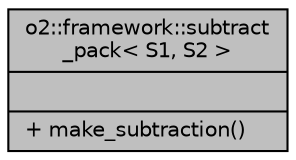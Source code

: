 digraph "o2::framework::subtract_pack&lt; S1, S2 &gt;"
{
 // INTERACTIVE_SVG=YES
  bgcolor="transparent";
  edge [fontname="Helvetica",fontsize="10",labelfontname="Helvetica",labelfontsize="10"];
  node [fontname="Helvetica",fontsize="10",shape=record];
  Node1 [label="{o2::framework::subtract\l_pack\< S1, S2 \>\n||+ make_subtraction()\l}",height=0.2,width=0.4,color="black", fillcolor="grey75", style="filled", fontcolor="black"];
}
